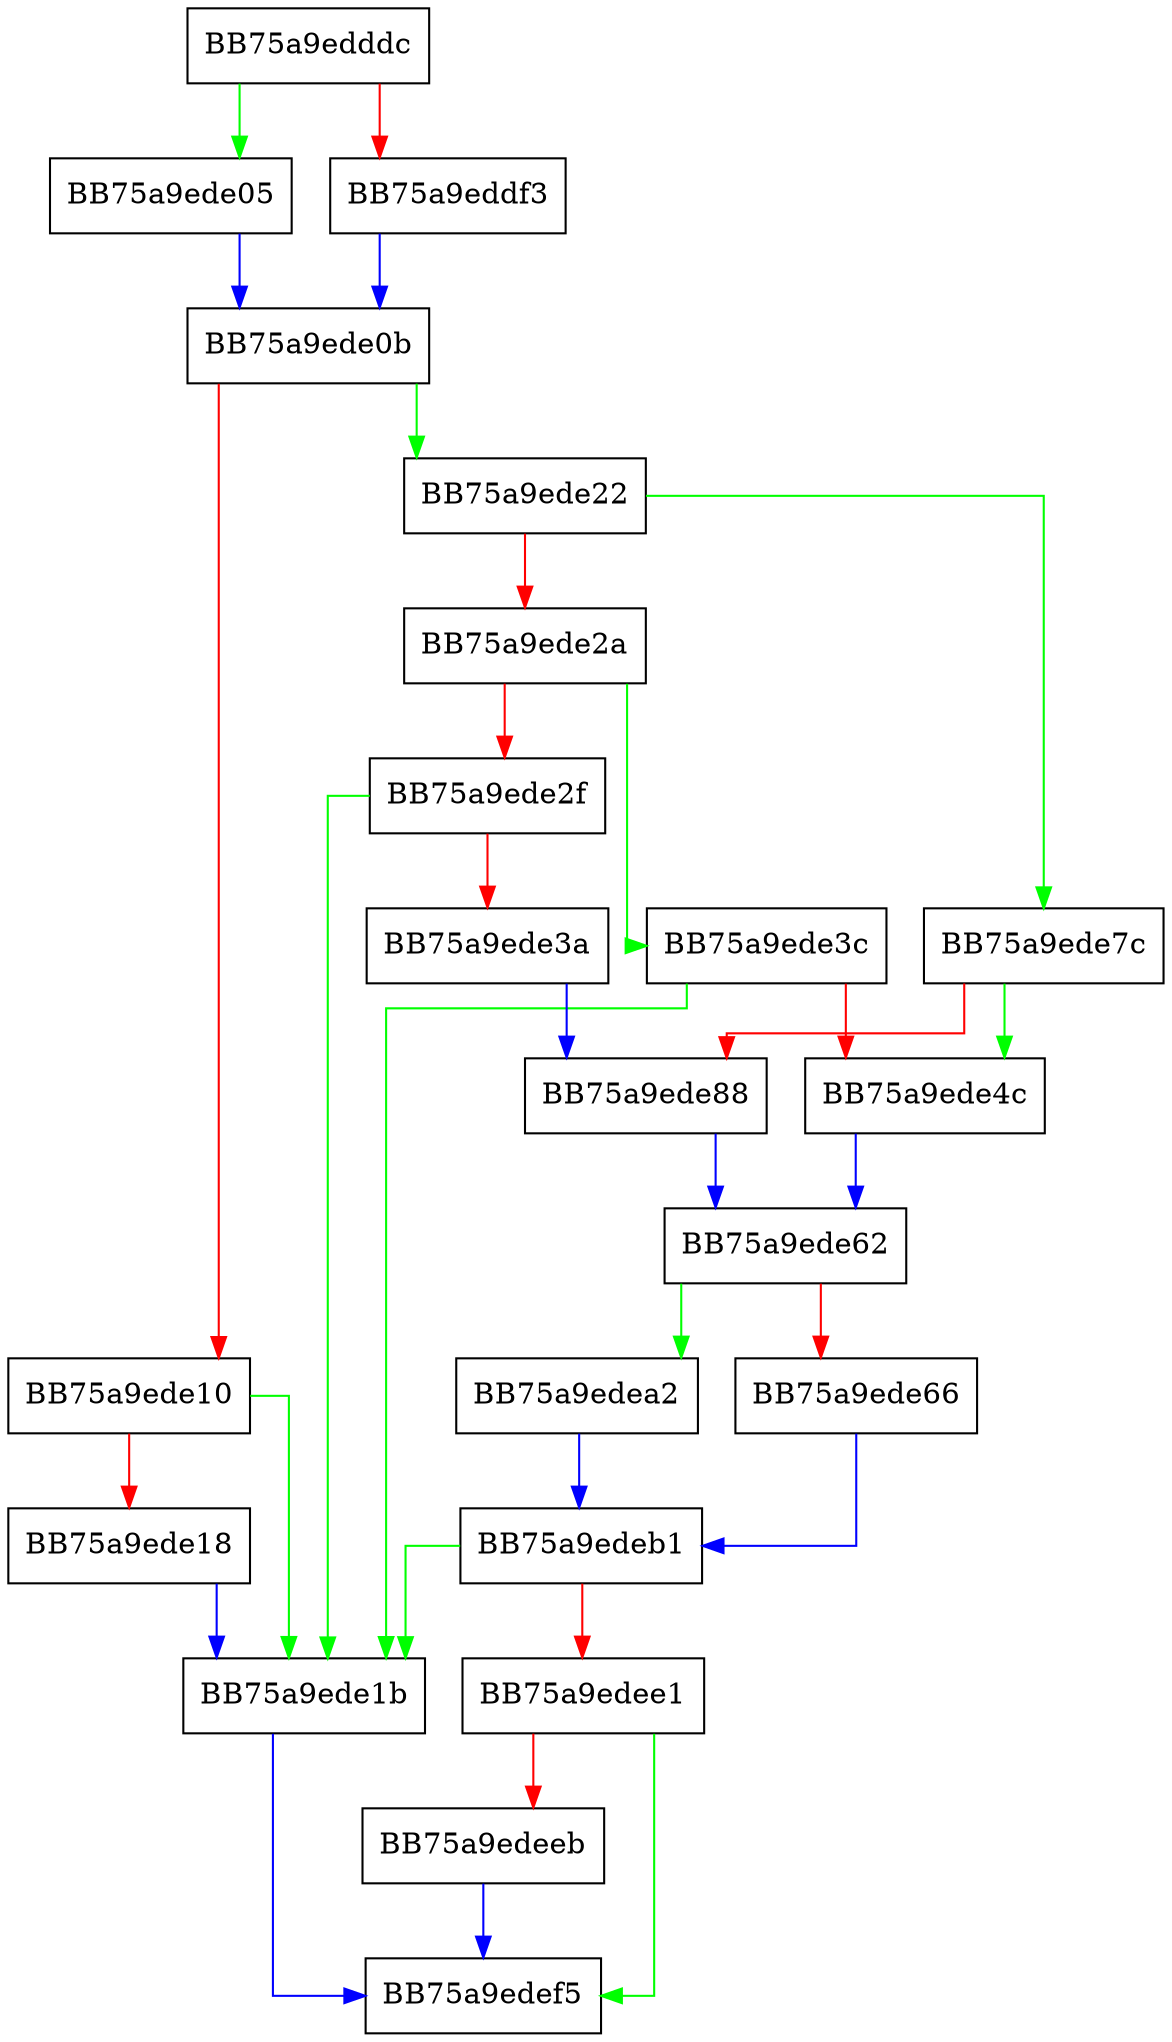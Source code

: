 digraph _Tolower {
  node [shape="box"];
  graph [splines=ortho];
  BB75a9edddc -> BB75a9ede05 [color="green"];
  BB75a9edddc -> BB75a9eddf3 [color="red"];
  BB75a9eddf3 -> BB75a9ede0b [color="blue"];
  BB75a9ede05 -> BB75a9ede0b [color="blue"];
  BB75a9ede0b -> BB75a9ede22 [color="green"];
  BB75a9ede0b -> BB75a9ede10 [color="red"];
  BB75a9ede10 -> BB75a9ede1b [color="green"];
  BB75a9ede10 -> BB75a9ede18 [color="red"];
  BB75a9ede18 -> BB75a9ede1b [color="blue"];
  BB75a9ede1b -> BB75a9edef5 [color="blue"];
  BB75a9ede22 -> BB75a9ede7c [color="green"];
  BB75a9ede22 -> BB75a9ede2a [color="red"];
  BB75a9ede2a -> BB75a9ede3c [color="green"];
  BB75a9ede2a -> BB75a9ede2f [color="red"];
  BB75a9ede2f -> BB75a9ede1b [color="green"];
  BB75a9ede2f -> BB75a9ede3a [color="red"];
  BB75a9ede3a -> BB75a9ede88 [color="blue"];
  BB75a9ede3c -> BB75a9ede1b [color="green"];
  BB75a9ede3c -> BB75a9ede4c [color="red"];
  BB75a9ede4c -> BB75a9ede62 [color="blue"];
  BB75a9ede62 -> BB75a9edea2 [color="green"];
  BB75a9ede62 -> BB75a9ede66 [color="red"];
  BB75a9ede66 -> BB75a9edeb1 [color="blue"];
  BB75a9ede7c -> BB75a9ede4c [color="green"];
  BB75a9ede7c -> BB75a9ede88 [color="red"];
  BB75a9ede88 -> BB75a9ede62 [color="blue"];
  BB75a9edea2 -> BB75a9edeb1 [color="blue"];
  BB75a9edeb1 -> BB75a9ede1b [color="green"];
  BB75a9edeb1 -> BB75a9edee1 [color="red"];
  BB75a9edee1 -> BB75a9edef5 [color="green"];
  BB75a9edee1 -> BB75a9edeeb [color="red"];
  BB75a9edeeb -> BB75a9edef5 [color="blue"];
}